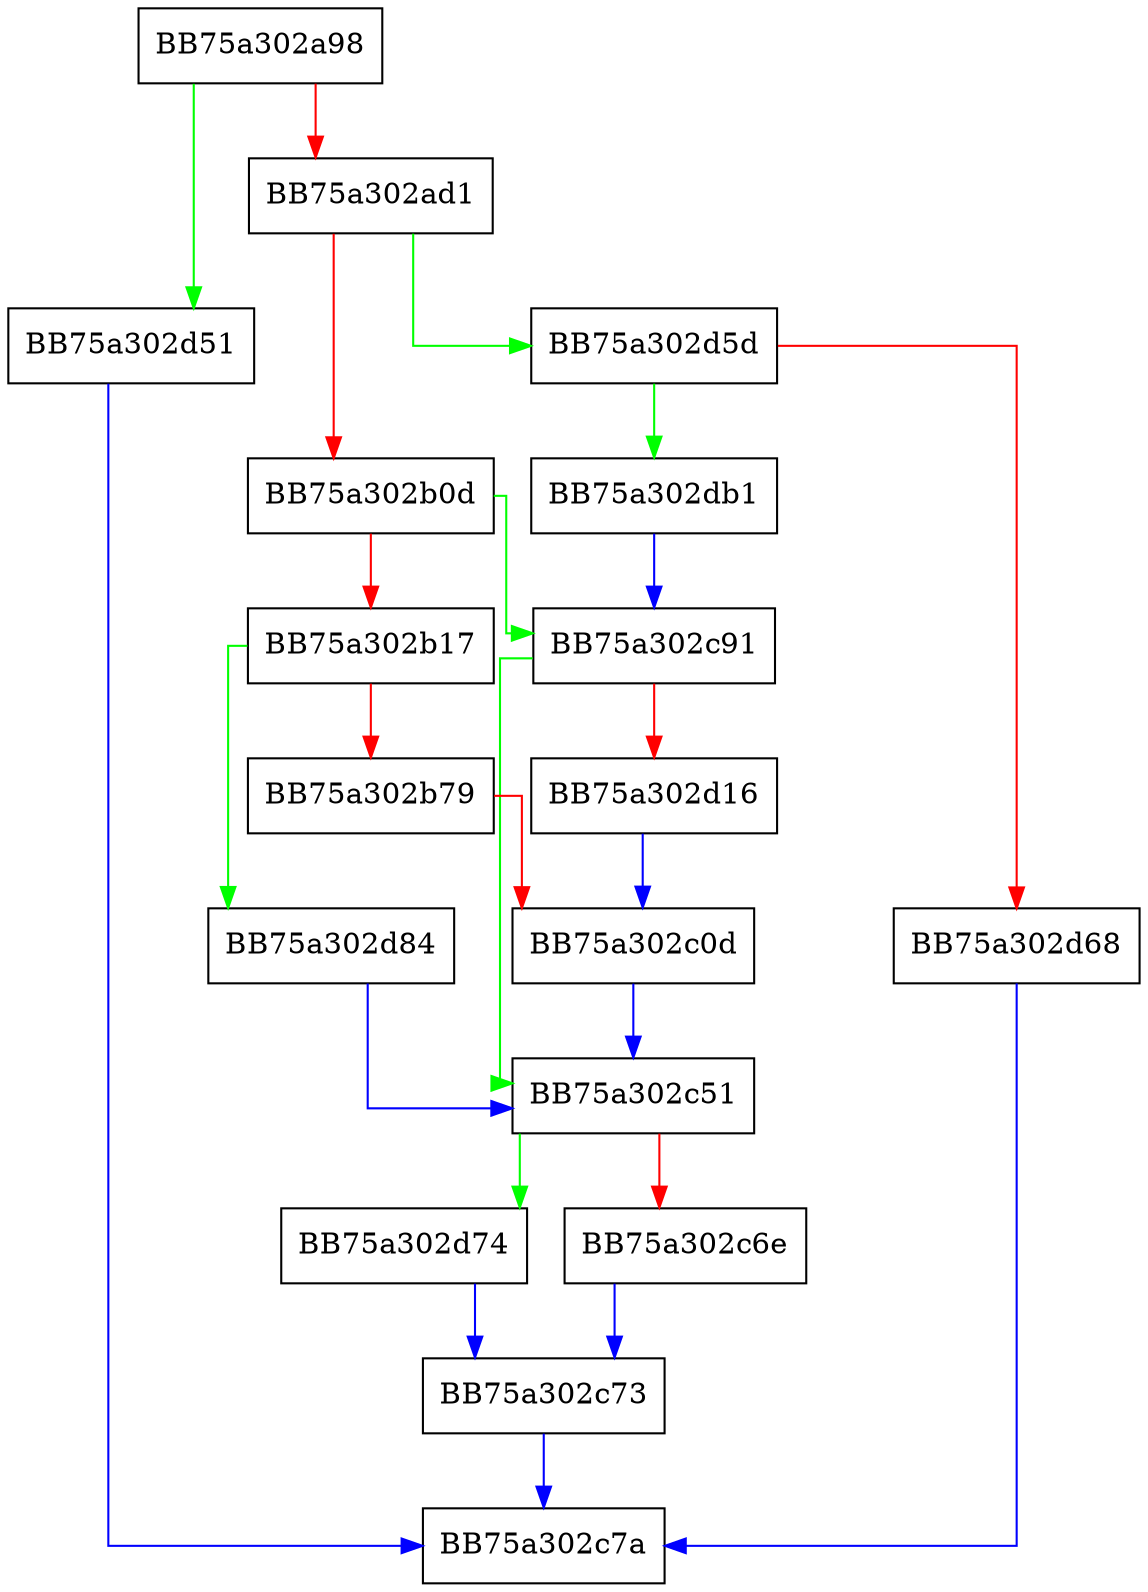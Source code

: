 digraph msil_emit_jcmp {
  node [shape="box"];
  graph [splines=ortho];
  BB75a302a98 -> BB75a302d51 [color="green"];
  BB75a302a98 -> BB75a302ad1 [color="red"];
  BB75a302ad1 -> BB75a302d5d [color="green"];
  BB75a302ad1 -> BB75a302b0d [color="red"];
  BB75a302b0d -> BB75a302c91 [color="green"];
  BB75a302b0d -> BB75a302b17 [color="red"];
  BB75a302b17 -> BB75a302d84 [color="green"];
  BB75a302b17 -> BB75a302b79 [color="red"];
  BB75a302b79 -> BB75a302c0d [color="red"];
  BB75a302c0d -> BB75a302c51 [color="blue"];
  BB75a302c51 -> BB75a302d74 [color="green"];
  BB75a302c51 -> BB75a302c6e [color="red"];
  BB75a302c6e -> BB75a302c73 [color="blue"];
  BB75a302c73 -> BB75a302c7a [color="blue"];
  BB75a302c91 -> BB75a302c51 [color="green"];
  BB75a302c91 -> BB75a302d16 [color="red"];
  BB75a302d16 -> BB75a302c0d [color="blue"];
  BB75a302d51 -> BB75a302c7a [color="blue"];
  BB75a302d5d -> BB75a302db1 [color="green"];
  BB75a302d5d -> BB75a302d68 [color="red"];
  BB75a302d68 -> BB75a302c7a [color="blue"];
  BB75a302d74 -> BB75a302c73 [color="blue"];
  BB75a302d84 -> BB75a302c51 [color="blue"];
  BB75a302db1 -> BB75a302c91 [color="blue"];
}